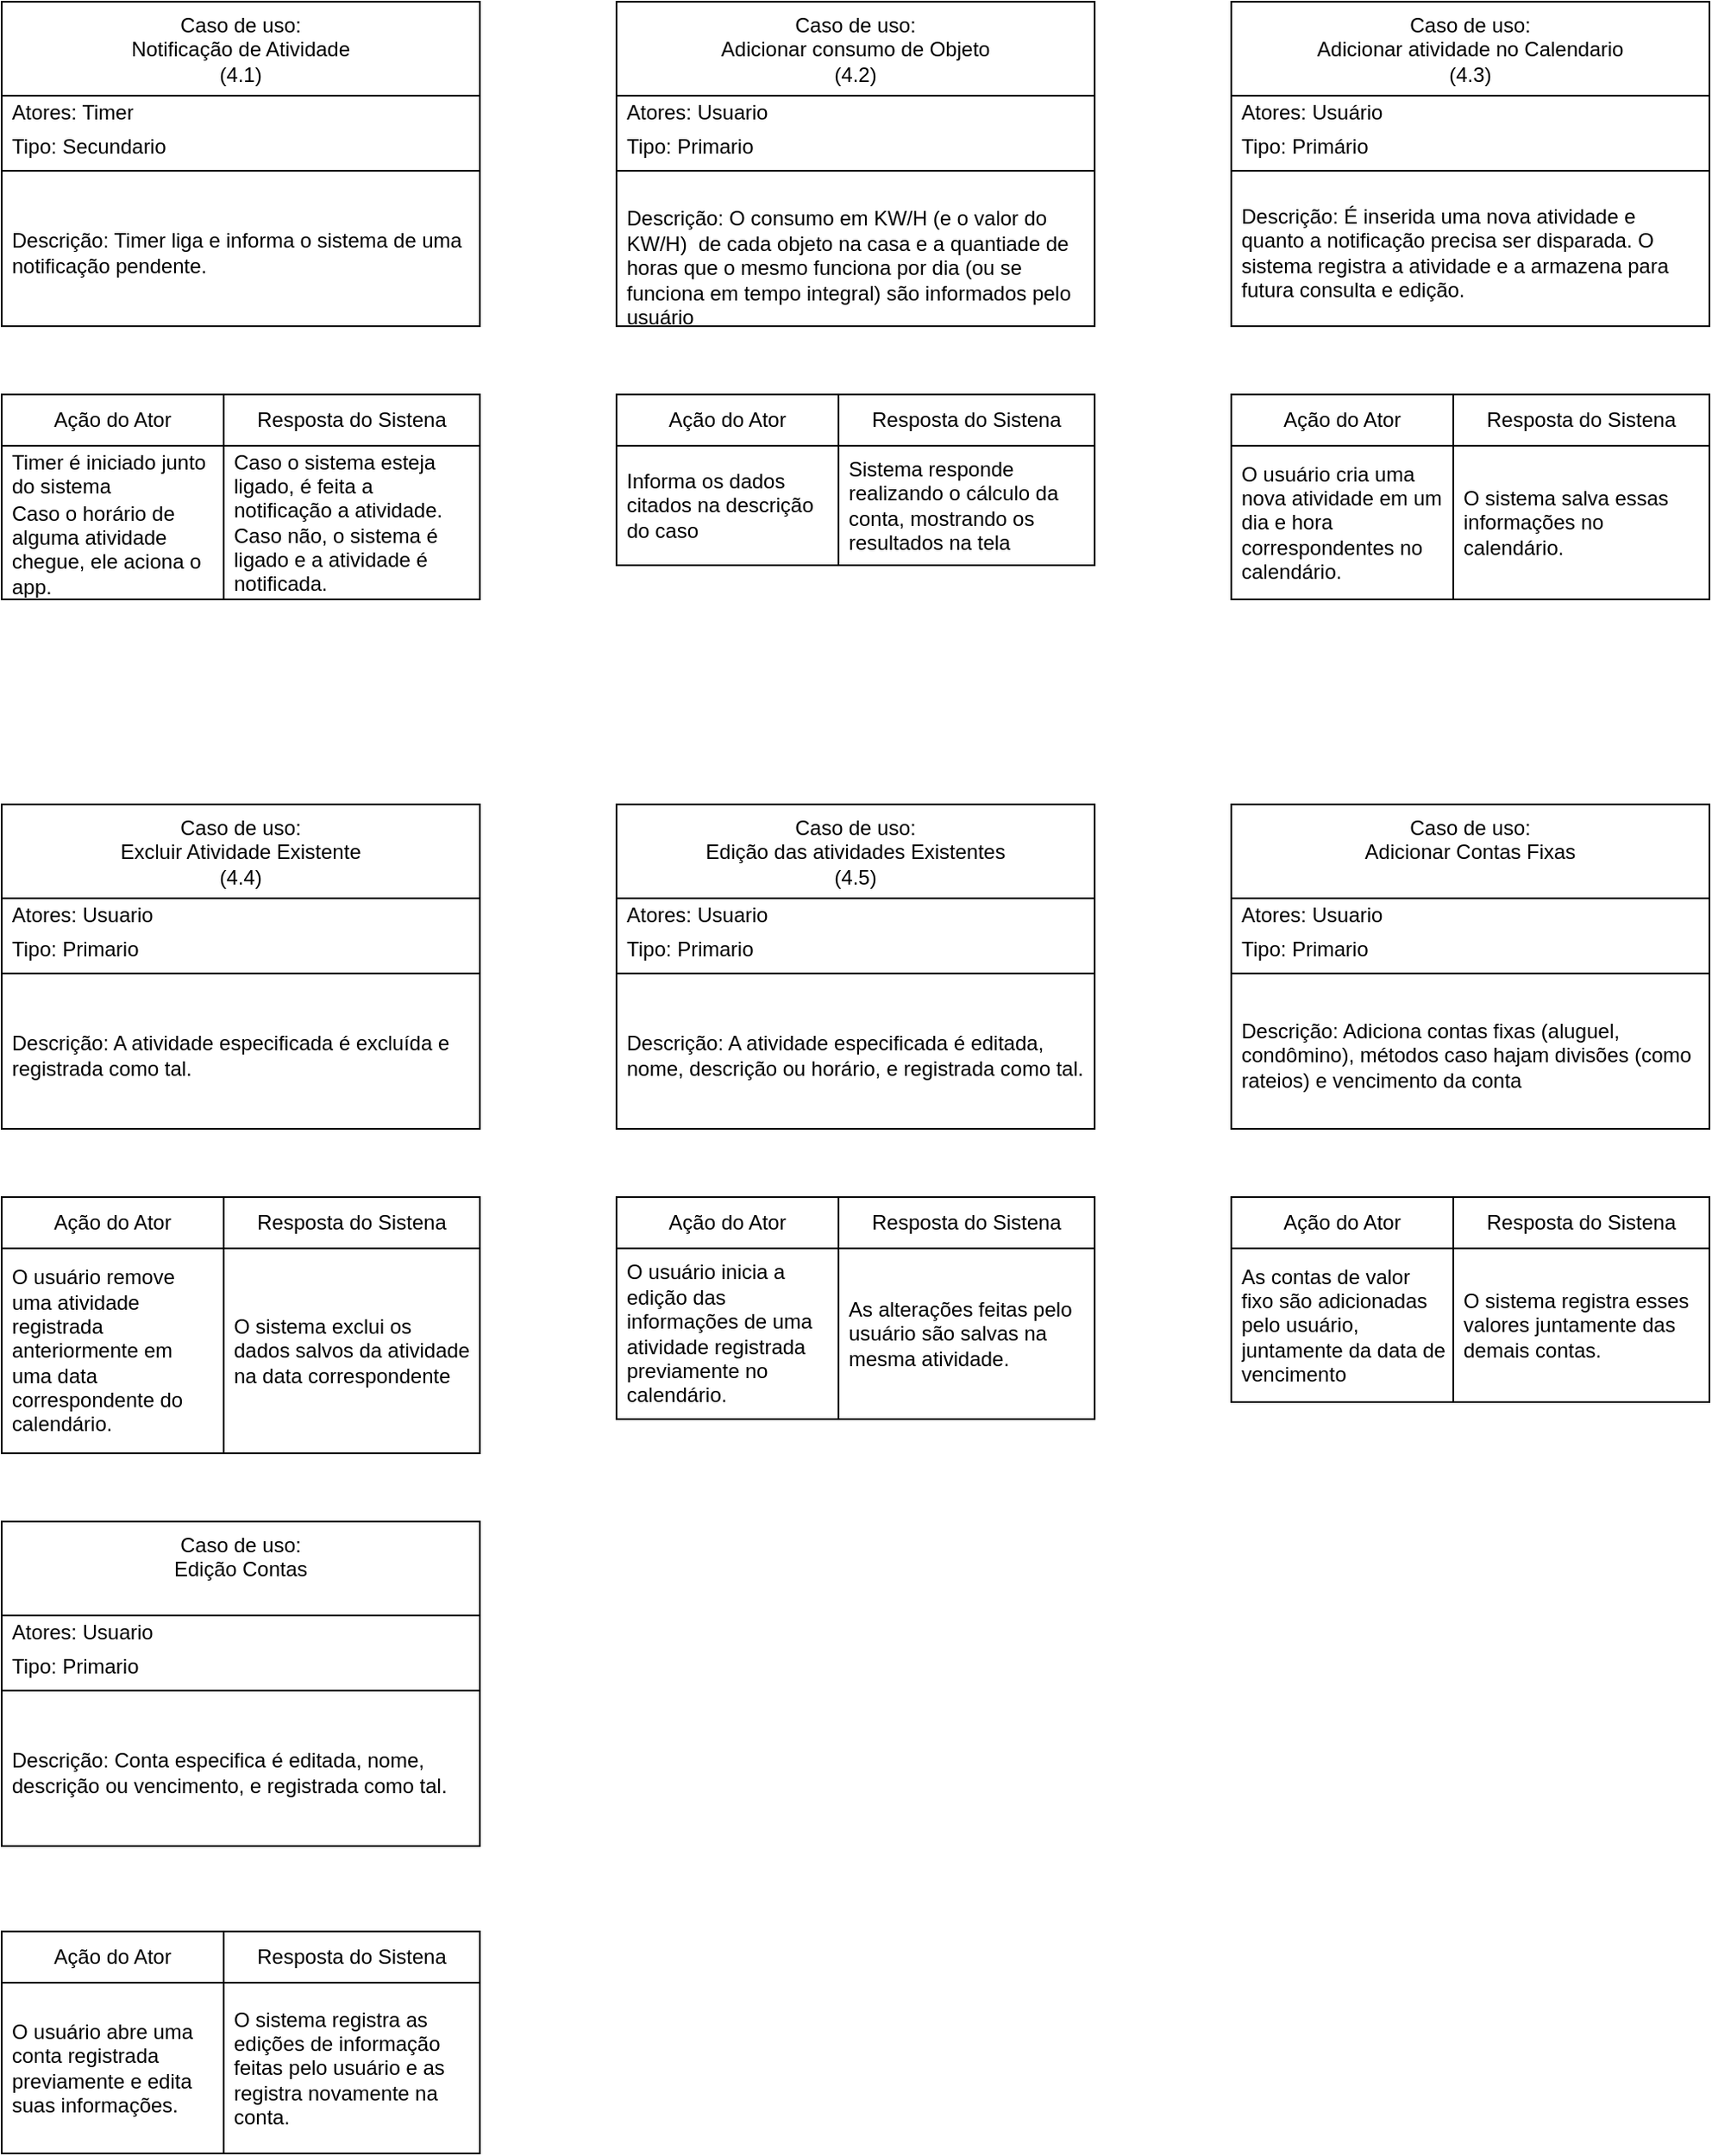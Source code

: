 <mxfile version="26.2.8">
  <diagram name="Página-1" id="1y8P2CDbdtnNZviRdfFL">
    <mxGraphModel dx="1346" dy="774" grid="1" gridSize="10" guides="1" tooltips="1" connect="1" arrows="1" fold="1" page="1" pageScale="1" pageWidth="1920" pageHeight="1200" math="0" shadow="0">
      <root>
        <mxCell id="0" />
        <mxCell id="1" parent="0" />
        <mxCell id="hESRGJhJiUW9HwsKIZmo-29" value="Caso de uso:&lt;br&gt;Adicionar consumo de Objeto&lt;br&gt;(4.2)" style="swimlane;fontStyle=0;align=center;verticalAlign=top;childLayout=stackLayout;horizontal=1;startSize=55;horizontalStack=0;resizeParent=1;resizeParentMax=0;resizeLast=0;collapsible=0;marginBottom=0;html=1;whiteSpace=wrap;" parent="1" vertex="1">
          <mxGeometry x="480" y="60" width="280" height="190" as="geometry" />
        </mxCell>
        <mxCell id="hESRGJhJiUW9HwsKIZmo-30" value="&lt;span style=&quot;&quot;&gt;Atores: Usuario&lt;/span&gt;" style="text;html=1;strokeColor=none;fillColor=none;align=left;verticalAlign=middle;spacingLeft=4;spacingRight=4;overflow=hidden;rotatable=0;points=[[0,0.5],[1,0.5]];portConstraint=eastwest;whiteSpace=wrap;" parent="hESRGJhJiUW9HwsKIZmo-29" vertex="1">
          <mxGeometry y="55" width="280" height="20" as="geometry" />
        </mxCell>
        <mxCell id="hESRGJhJiUW9HwsKIZmo-31" value="Tipo: Primario" style="text;html=1;strokeColor=none;fillColor=none;align=left;verticalAlign=middle;spacingLeft=4;spacingRight=4;overflow=hidden;rotatable=0;points=[[0,0.5],[1,0.5]];portConstraint=eastwest;whiteSpace=wrap;" parent="hESRGJhJiUW9HwsKIZmo-29" vertex="1">
          <mxGeometry y="75" width="280" height="20" as="geometry" />
        </mxCell>
        <mxCell id="hESRGJhJiUW9HwsKIZmo-34" value="" style="line;strokeWidth=1;fillColor=none;align=left;verticalAlign=middle;spacingTop=-1;spacingLeft=3;spacingRight=3;rotatable=0;labelPosition=right;points=[];portConstraint=eastwest;" parent="hESRGJhJiUW9HwsKIZmo-29" vertex="1">
          <mxGeometry y="95" width="280" height="8" as="geometry" />
        </mxCell>
        <mxCell id="hESRGJhJiUW9HwsKIZmo-36" value="&lt;br&gt;Descrição: O consumo em KW/H (e o valor do KW/H)&amp;nbsp; de cada objeto na casa e a quantiade de horas que o mesmo funciona por dia (ou se funciona em tempo integral) são informados pelo usuário&lt;div&gt;&lt;br&gt;&lt;/div&gt;" style="text;html=1;strokeColor=none;fillColor=none;align=left;verticalAlign=middle;spacingLeft=4;spacingRight=4;overflow=hidden;rotatable=0;points=[[0,0.5],[1,0.5]];portConstraint=eastwest;whiteSpace=wrap;" parent="hESRGJhJiUW9HwsKIZmo-29" vertex="1">
          <mxGeometry y="103" width="280" height="87" as="geometry" />
        </mxCell>
        <mxCell id="hESRGJhJiUW9HwsKIZmo-42" value="Caso de uso:&lt;br&gt;Adicionar atividade no Calendario&lt;br&gt;(4.3)" style="swimlane;fontStyle=0;align=center;verticalAlign=top;childLayout=stackLayout;horizontal=1;startSize=55;horizontalStack=0;resizeParent=1;resizeParentMax=0;resizeLast=0;collapsible=0;marginBottom=0;html=1;whiteSpace=wrap;" parent="1" vertex="1">
          <mxGeometry x="840" y="60" width="280" height="190" as="geometry" />
        </mxCell>
        <mxCell id="hESRGJhJiUW9HwsKIZmo-43" value="&lt;span style=&quot;&quot;&gt;Atores:&amp;nbsp;&lt;/span&gt;Usuário" style="text;html=1;strokeColor=none;fillColor=none;align=left;verticalAlign=middle;spacingLeft=4;spacingRight=4;overflow=hidden;rotatable=0;points=[[0,0.5],[1,0.5]];portConstraint=eastwest;whiteSpace=wrap;" parent="hESRGJhJiUW9HwsKIZmo-42" vertex="1">
          <mxGeometry y="55" width="280" height="20" as="geometry" />
        </mxCell>
        <mxCell id="hESRGJhJiUW9HwsKIZmo-44" value="Tipo: Primário" style="text;html=1;strokeColor=none;fillColor=none;align=left;verticalAlign=middle;spacingLeft=4;spacingRight=4;overflow=hidden;rotatable=0;points=[[0,0.5],[1,0.5]];portConstraint=eastwest;whiteSpace=wrap;" parent="hESRGJhJiUW9HwsKIZmo-42" vertex="1">
          <mxGeometry y="75" width="280" height="20" as="geometry" />
        </mxCell>
        <mxCell id="hESRGJhJiUW9HwsKIZmo-45" value="" style="line;strokeWidth=1;fillColor=none;align=left;verticalAlign=middle;spacingTop=-1;spacingLeft=3;spacingRight=3;rotatable=0;labelPosition=right;points=[];portConstraint=eastwest;" parent="hESRGJhJiUW9HwsKIZmo-42" vertex="1">
          <mxGeometry y="95" width="280" height="8" as="geometry" />
        </mxCell>
        <mxCell id="hESRGJhJiUW9HwsKIZmo-46" value="Descrição: É inserida uma nova atividade e quanto a notificação precisa ser disparada. O sistema registra a atividade e a armazena para futura consulta e edição." style="text;html=1;strokeColor=none;fillColor=none;align=left;verticalAlign=middle;spacingLeft=4;spacingRight=4;overflow=hidden;rotatable=0;points=[[0,0.5],[1,0.5]];portConstraint=eastwest;whiteSpace=wrap;" parent="hESRGJhJiUW9HwsKIZmo-42" vertex="1">
          <mxGeometry y="103" width="280" height="87" as="geometry" />
        </mxCell>
        <mxCell id="hESRGJhJiUW9HwsKIZmo-48" value="Caso de uso:&lt;br&gt;Notificação de Atividade&lt;br&gt;(4.1)" style="swimlane;fontStyle=0;align=center;verticalAlign=top;childLayout=stackLayout;horizontal=1;startSize=55;horizontalStack=0;resizeParent=1;resizeParentMax=0;resizeLast=0;collapsible=0;marginBottom=0;html=1;whiteSpace=wrap;" parent="1" vertex="1">
          <mxGeometry x="120" y="60" width="280" height="190" as="geometry" />
        </mxCell>
        <mxCell id="hESRGJhJiUW9HwsKIZmo-49" value="&lt;span style=&quot;&quot;&gt;Atores: Timer&lt;/span&gt;" style="text;html=1;strokeColor=none;fillColor=none;align=left;verticalAlign=middle;spacingLeft=4;spacingRight=4;overflow=hidden;rotatable=0;points=[[0,0.5],[1,0.5]];portConstraint=eastwest;whiteSpace=wrap;" parent="hESRGJhJiUW9HwsKIZmo-48" vertex="1">
          <mxGeometry y="55" width="280" height="20" as="geometry" />
        </mxCell>
        <mxCell id="hESRGJhJiUW9HwsKIZmo-50" value="Tipo: Secundario" style="text;html=1;strokeColor=none;fillColor=none;align=left;verticalAlign=middle;spacingLeft=4;spacingRight=4;overflow=hidden;rotatable=0;points=[[0,0.5],[1,0.5]];portConstraint=eastwest;whiteSpace=wrap;" parent="hESRGJhJiUW9HwsKIZmo-48" vertex="1">
          <mxGeometry y="75" width="280" height="20" as="geometry" />
        </mxCell>
        <mxCell id="hESRGJhJiUW9HwsKIZmo-51" value="" style="line;strokeWidth=1;fillColor=none;align=left;verticalAlign=middle;spacingTop=-1;spacingLeft=3;spacingRight=3;rotatable=0;labelPosition=right;points=[];portConstraint=eastwest;" parent="hESRGJhJiUW9HwsKIZmo-48" vertex="1">
          <mxGeometry y="95" width="280" height="8" as="geometry" />
        </mxCell>
        <mxCell id="hESRGJhJiUW9HwsKIZmo-52" value="Descrição: Timer liga e informa o sistema de uma notificação pendente." style="text;html=1;strokeColor=none;fillColor=none;align=left;verticalAlign=middle;spacingLeft=4;spacingRight=4;overflow=hidden;rotatable=0;points=[[0,0.5],[1,0.5]];portConstraint=eastwest;whiteSpace=wrap;" parent="hESRGJhJiUW9HwsKIZmo-48" vertex="1">
          <mxGeometry y="103" width="280" height="87" as="geometry" />
        </mxCell>
        <mxCell id="hESRGJhJiUW9HwsKIZmo-58" value="Caso de uso:&lt;br&gt;Excluir Atividade Existente&lt;br&gt;(4.4)" style="swimlane;fontStyle=0;align=center;verticalAlign=top;childLayout=stackLayout;horizontal=1;startSize=55;horizontalStack=0;resizeParent=1;resizeParentMax=0;resizeLast=0;collapsible=0;marginBottom=0;html=1;whiteSpace=wrap;" parent="1" vertex="1">
          <mxGeometry x="120" y="530" width="280" height="190" as="geometry" />
        </mxCell>
        <mxCell id="hESRGJhJiUW9HwsKIZmo-59" value="&lt;span style=&quot;&quot;&gt;Atores: Usuario&lt;/span&gt;" style="text;html=1;strokeColor=none;fillColor=none;align=left;verticalAlign=middle;spacingLeft=4;spacingRight=4;overflow=hidden;rotatable=0;points=[[0,0.5],[1,0.5]];portConstraint=eastwest;whiteSpace=wrap;" parent="hESRGJhJiUW9HwsKIZmo-58" vertex="1">
          <mxGeometry y="55" width="280" height="20" as="geometry" />
        </mxCell>
        <mxCell id="hESRGJhJiUW9HwsKIZmo-60" value="Tipo: Primario" style="text;html=1;strokeColor=none;fillColor=none;align=left;verticalAlign=middle;spacingLeft=4;spacingRight=4;overflow=hidden;rotatable=0;points=[[0,0.5],[1,0.5]];portConstraint=eastwest;whiteSpace=wrap;" parent="hESRGJhJiUW9HwsKIZmo-58" vertex="1">
          <mxGeometry y="75" width="280" height="20" as="geometry" />
        </mxCell>
        <mxCell id="hESRGJhJiUW9HwsKIZmo-61" value="" style="line;strokeWidth=1;fillColor=none;align=left;verticalAlign=middle;spacingTop=-1;spacingLeft=3;spacingRight=3;rotatable=0;labelPosition=right;points=[];portConstraint=eastwest;" parent="hESRGJhJiUW9HwsKIZmo-58" vertex="1">
          <mxGeometry y="95" width="280" height="8" as="geometry" />
        </mxCell>
        <mxCell id="hESRGJhJiUW9HwsKIZmo-62" value="Descrição: A atividade especificada é excluída e registrada como tal." style="text;html=1;strokeColor=none;fillColor=none;align=left;verticalAlign=middle;spacingLeft=4;spacingRight=4;overflow=hidden;rotatable=0;points=[[0,0.5],[1,0.5]];portConstraint=eastwest;whiteSpace=wrap;" parent="hESRGJhJiUW9HwsKIZmo-58" vertex="1">
          <mxGeometry y="103" width="280" height="87" as="geometry" />
        </mxCell>
        <mxCell id="hESRGJhJiUW9HwsKIZmo-63" value="Caso de uso:&lt;br&gt;Edição das atividades Existentes&lt;br&gt;(4.5)" style="swimlane;fontStyle=0;align=center;verticalAlign=top;childLayout=stackLayout;horizontal=1;startSize=55;horizontalStack=0;resizeParent=1;resizeParentMax=0;resizeLast=0;collapsible=0;marginBottom=0;html=1;whiteSpace=wrap;" parent="1" vertex="1">
          <mxGeometry x="480" y="530" width="280" height="190" as="geometry" />
        </mxCell>
        <mxCell id="hESRGJhJiUW9HwsKIZmo-64" value="&lt;span style=&quot;&quot;&gt;Atores: Usuario&lt;/span&gt;" style="text;html=1;strokeColor=none;fillColor=none;align=left;verticalAlign=middle;spacingLeft=4;spacingRight=4;overflow=hidden;rotatable=0;points=[[0,0.5],[1,0.5]];portConstraint=eastwest;whiteSpace=wrap;" parent="hESRGJhJiUW9HwsKIZmo-63" vertex="1">
          <mxGeometry y="55" width="280" height="20" as="geometry" />
        </mxCell>
        <mxCell id="hESRGJhJiUW9HwsKIZmo-65" value="Tipo: Primario" style="text;html=1;strokeColor=none;fillColor=none;align=left;verticalAlign=middle;spacingLeft=4;spacingRight=4;overflow=hidden;rotatable=0;points=[[0,0.5],[1,0.5]];portConstraint=eastwest;whiteSpace=wrap;" parent="hESRGJhJiUW9HwsKIZmo-63" vertex="1">
          <mxGeometry y="75" width="280" height="20" as="geometry" />
        </mxCell>
        <mxCell id="hESRGJhJiUW9HwsKIZmo-66" value="" style="line;strokeWidth=1;fillColor=none;align=left;verticalAlign=middle;spacingTop=-1;spacingLeft=3;spacingRight=3;rotatable=0;labelPosition=right;points=[];portConstraint=eastwest;" parent="hESRGJhJiUW9HwsKIZmo-63" vertex="1">
          <mxGeometry y="95" width="280" height="8" as="geometry" />
        </mxCell>
        <mxCell id="hESRGJhJiUW9HwsKIZmo-67" value="Descrição: A atividade especificada é editada, nome, descrição ou horário, e registrada como tal." style="text;html=1;strokeColor=none;fillColor=none;align=left;verticalAlign=middle;spacingLeft=4;spacingRight=4;overflow=hidden;rotatable=0;points=[[0,0.5],[1,0.5]];portConstraint=eastwest;whiteSpace=wrap;" parent="hESRGJhJiUW9HwsKIZmo-63" vertex="1">
          <mxGeometry y="103" width="280" height="87" as="geometry" />
        </mxCell>
        <mxCell id="8u0TkjSVdYfdCv28wPhr-1" value="Caso de uso:&lt;br&gt;Adicionar Contas Fixas" style="swimlane;fontStyle=0;align=center;verticalAlign=top;childLayout=stackLayout;horizontal=1;startSize=55;horizontalStack=0;resizeParent=1;resizeParentMax=0;resizeLast=0;collapsible=0;marginBottom=0;html=1;whiteSpace=wrap;" parent="1" vertex="1">
          <mxGeometry x="840" y="530" width="280" height="190" as="geometry" />
        </mxCell>
        <mxCell id="8u0TkjSVdYfdCv28wPhr-2" value="&lt;span style=&quot;&quot;&gt;Atores: Usuario&lt;/span&gt;" style="text;html=1;strokeColor=none;fillColor=none;align=left;verticalAlign=middle;spacingLeft=4;spacingRight=4;overflow=hidden;rotatable=0;points=[[0,0.5],[1,0.5]];portConstraint=eastwest;whiteSpace=wrap;" parent="8u0TkjSVdYfdCv28wPhr-1" vertex="1">
          <mxGeometry y="55" width="280" height="20" as="geometry" />
        </mxCell>
        <mxCell id="8u0TkjSVdYfdCv28wPhr-3" value="Tipo: Primario" style="text;html=1;strokeColor=none;fillColor=none;align=left;verticalAlign=middle;spacingLeft=4;spacingRight=4;overflow=hidden;rotatable=0;points=[[0,0.5],[1,0.5]];portConstraint=eastwest;whiteSpace=wrap;" parent="8u0TkjSVdYfdCv28wPhr-1" vertex="1">
          <mxGeometry y="75" width="280" height="20" as="geometry" />
        </mxCell>
        <mxCell id="8u0TkjSVdYfdCv28wPhr-4" value="" style="line;strokeWidth=1;fillColor=none;align=left;verticalAlign=middle;spacingTop=-1;spacingLeft=3;spacingRight=3;rotatable=0;labelPosition=right;points=[];portConstraint=eastwest;" parent="8u0TkjSVdYfdCv28wPhr-1" vertex="1">
          <mxGeometry y="95" width="280" height="8" as="geometry" />
        </mxCell>
        <mxCell id="8u0TkjSVdYfdCv28wPhr-5" value="&lt;br&gt;Descrição: Adiciona contas fixas (aluguel, condômino), métodos caso hajam divisões (como rateios) e vencimento da conta&lt;div&gt;&lt;br&gt;&lt;/div&gt;" style="text;html=1;strokeColor=none;fillColor=none;align=left;verticalAlign=middle;spacingLeft=4;spacingRight=4;overflow=hidden;rotatable=0;points=[[0,0.5],[1,0.5]];portConstraint=eastwest;whiteSpace=wrap;" parent="8u0TkjSVdYfdCv28wPhr-1" vertex="1">
          <mxGeometry y="103" width="280" height="87" as="geometry" />
        </mxCell>
        <mxCell id="8u0TkjSVdYfdCv28wPhr-6" value="Caso de uso:&lt;br&gt;Edição Contas" style="swimlane;fontStyle=0;align=center;verticalAlign=top;childLayout=stackLayout;horizontal=1;startSize=55;horizontalStack=0;resizeParent=1;resizeParentMax=0;resizeLast=0;collapsible=0;marginBottom=0;html=1;whiteSpace=wrap;" parent="1" vertex="1">
          <mxGeometry x="120" y="950" width="280" height="190" as="geometry" />
        </mxCell>
        <mxCell id="8u0TkjSVdYfdCv28wPhr-7" value="&lt;span style=&quot;&quot;&gt;Atores: Usuario&lt;/span&gt;" style="text;html=1;strokeColor=none;fillColor=none;align=left;verticalAlign=middle;spacingLeft=4;spacingRight=4;overflow=hidden;rotatable=0;points=[[0,0.5],[1,0.5]];portConstraint=eastwest;whiteSpace=wrap;" parent="8u0TkjSVdYfdCv28wPhr-6" vertex="1">
          <mxGeometry y="55" width="280" height="20" as="geometry" />
        </mxCell>
        <mxCell id="8u0TkjSVdYfdCv28wPhr-8" value="Tipo: Primario" style="text;html=1;strokeColor=none;fillColor=none;align=left;verticalAlign=middle;spacingLeft=4;spacingRight=4;overflow=hidden;rotatable=0;points=[[0,0.5],[1,0.5]];portConstraint=eastwest;whiteSpace=wrap;" parent="8u0TkjSVdYfdCv28wPhr-6" vertex="1">
          <mxGeometry y="75" width="280" height="20" as="geometry" />
        </mxCell>
        <mxCell id="8u0TkjSVdYfdCv28wPhr-9" value="" style="line;strokeWidth=1;fillColor=none;align=left;verticalAlign=middle;spacingTop=-1;spacingLeft=3;spacingRight=3;rotatable=0;labelPosition=right;points=[];portConstraint=eastwest;" parent="8u0TkjSVdYfdCv28wPhr-6" vertex="1">
          <mxGeometry y="95" width="280" height="8" as="geometry" />
        </mxCell>
        <mxCell id="8u0TkjSVdYfdCv28wPhr-10" value="Descrição: Conta especifica é editada, nome, descrição ou vencimento, e registrada como tal." style="text;html=1;strokeColor=none;fillColor=none;align=left;verticalAlign=middle;spacingLeft=4;spacingRight=4;overflow=hidden;rotatable=0;points=[[0,0.5],[1,0.5]];portConstraint=eastwest;whiteSpace=wrap;" parent="8u0TkjSVdYfdCv28wPhr-6" vertex="1">
          <mxGeometry y="103" width="280" height="87" as="geometry" />
        </mxCell>
        <mxCell id="aNvYWBEo9Q4qiZTx3_CM-15" value="Ação do Ator" style="swimlane;fontStyle=0;childLayout=stackLayout;horizontal=1;startSize=30;horizontalStack=0;resizeParent=1;resizeParentMax=0;resizeLast=0;collapsible=1;marginBottom=0;whiteSpace=wrap;html=1;" vertex="1" parent="1">
          <mxGeometry x="120" y="290" width="130" height="120" as="geometry">
            <mxRectangle x="120" y="290" width="60" height="30" as="alternateBounds" />
          </mxGeometry>
        </mxCell>
        <mxCell id="aNvYWBEo9Q4qiZTx3_CM-16" value="Timer é iniciado junto do sistema" style="text;strokeColor=none;fillColor=none;align=left;verticalAlign=middle;spacingLeft=4;spacingRight=4;overflow=hidden;points=[[0,0.5],[1,0.5]];portConstraint=eastwest;rotatable=0;whiteSpace=wrap;html=1;" vertex="1" parent="aNvYWBEo9Q4qiZTx3_CM-15">
          <mxGeometry y="30" width="130" height="30" as="geometry" />
        </mxCell>
        <mxCell id="aNvYWBEo9Q4qiZTx3_CM-17" value="Caso o horário de alguma atividade chegue, ele aciona o app." style="text;strokeColor=none;fillColor=none;align=left;verticalAlign=middle;spacingLeft=4;spacingRight=4;overflow=hidden;points=[[0,0.5],[1,0.5]];portConstraint=eastwest;rotatable=0;whiteSpace=wrap;html=1;" vertex="1" parent="aNvYWBEo9Q4qiZTx3_CM-15">
          <mxGeometry y="60" width="130" height="60" as="geometry" />
        </mxCell>
        <mxCell id="aNvYWBEo9Q4qiZTx3_CM-19" value="Resposta do Sistena" style="swimlane;fontStyle=0;childLayout=stackLayout;horizontal=1;startSize=30;horizontalStack=0;resizeParent=1;resizeParentMax=0;resizeLast=0;collapsible=1;marginBottom=0;whiteSpace=wrap;html=1;" vertex="1" parent="1">
          <mxGeometry x="250" y="290" width="150" height="120" as="geometry" />
        </mxCell>
        <mxCell id="aNvYWBEo9Q4qiZTx3_CM-22" value="Caso o sistema esteja ligado, é feita a notificação a atividade. Caso não, o sistema é ligado e a atividade é&amp;nbsp; notificada." style="text;strokeColor=none;fillColor=none;align=left;verticalAlign=middle;spacingLeft=4;spacingRight=4;overflow=hidden;points=[[0,0.5],[1,0.5]];portConstraint=eastwest;rotatable=0;whiteSpace=wrap;html=1;" vertex="1" parent="aNvYWBEo9Q4qiZTx3_CM-19">
          <mxGeometry y="30" width="150" height="90" as="geometry" />
        </mxCell>
        <mxCell id="aNvYWBEo9Q4qiZTx3_CM-23" value="Ação do Ator" style="swimlane;fontStyle=0;childLayout=stackLayout;horizontal=1;startSize=30;horizontalStack=0;resizeParent=1;resizeParentMax=0;resizeLast=0;collapsible=1;marginBottom=0;whiteSpace=wrap;html=1;" vertex="1" parent="1">
          <mxGeometry x="480" y="290" width="130" height="100" as="geometry">
            <mxRectangle x="470" y="70" width="60" height="30" as="alternateBounds" />
          </mxGeometry>
        </mxCell>
        <mxCell id="aNvYWBEo9Q4qiZTx3_CM-24" value="Informa os dados citados na descrição do caso" style="text;strokeColor=none;fillColor=none;align=left;verticalAlign=middle;spacingLeft=4;spacingRight=4;overflow=hidden;points=[[0,0.5],[1,0.5]];portConstraint=eastwest;rotatable=0;whiteSpace=wrap;html=1;" vertex="1" parent="aNvYWBEo9Q4qiZTx3_CM-23">
          <mxGeometry y="30" width="130" height="70" as="geometry" />
        </mxCell>
        <mxCell id="aNvYWBEo9Q4qiZTx3_CM-27" value="Resposta do Sistena" style="swimlane;fontStyle=0;childLayout=stackLayout;horizontal=1;startSize=30;horizontalStack=0;resizeParent=1;resizeParentMax=0;resizeLast=0;collapsible=1;marginBottom=0;whiteSpace=wrap;html=1;" vertex="1" parent="1">
          <mxGeometry x="610" y="290" width="150" height="100" as="geometry" />
        </mxCell>
        <mxCell id="aNvYWBEo9Q4qiZTx3_CM-28" value="Sistema responde realizando o cálculo da conta, mostrando os resultados na tela" style="text;strokeColor=none;fillColor=none;align=left;verticalAlign=middle;spacingLeft=4;spacingRight=4;overflow=hidden;points=[[0,0.5],[1,0.5]];portConstraint=eastwest;rotatable=0;whiteSpace=wrap;html=1;" vertex="1" parent="aNvYWBEo9Q4qiZTx3_CM-27">
          <mxGeometry y="30" width="150" height="70" as="geometry" />
        </mxCell>
        <mxCell id="aNvYWBEo9Q4qiZTx3_CM-31" value="Ação do Ator" style="swimlane;fontStyle=0;childLayout=stackLayout;horizontal=1;startSize=30;horizontalStack=0;resizeParent=1;resizeParentMax=0;resizeLast=0;collapsible=1;marginBottom=0;whiteSpace=wrap;html=1;" vertex="1" parent="1">
          <mxGeometry x="840" y="290" width="130" height="120" as="geometry">
            <mxRectangle x="470" y="70" width="60" height="30" as="alternateBounds" />
          </mxGeometry>
        </mxCell>
        <mxCell id="aNvYWBEo9Q4qiZTx3_CM-32" value="O usuário cria uma nova atividade em um dia e hora correspondentes no calendário." style="text;strokeColor=none;fillColor=none;align=left;verticalAlign=middle;spacingLeft=4;spacingRight=4;overflow=hidden;points=[[0,0.5],[1,0.5]];portConstraint=eastwest;rotatable=0;whiteSpace=wrap;html=1;" vertex="1" parent="aNvYWBEo9Q4qiZTx3_CM-31">
          <mxGeometry y="30" width="130" height="90" as="geometry" />
        </mxCell>
        <mxCell id="aNvYWBEo9Q4qiZTx3_CM-35" value="Resposta do Sistena" style="swimlane;fontStyle=0;childLayout=stackLayout;horizontal=1;startSize=30;horizontalStack=0;resizeParent=1;resizeParentMax=0;resizeLast=0;collapsible=1;marginBottom=0;whiteSpace=wrap;html=1;" vertex="1" parent="1">
          <mxGeometry x="970" y="290" width="150" height="120" as="geometry" />
        </mxCell>
        <mxCell id="aNvYWBEo9Q4qiZTx3_CM-36" value="O sistema salva essas informações no calendário." style="text;strokeColor=none;fillColor=none;align=left;verticalAlign=middle;spacingLeft=4;spacingRight=4;overflow=hidden;points=[[0,0.5],[1,0.5]];portConstraint=eastwest;rotatable=0;whiteSpace=wrap;html=1;" vertex="1" parent="aNvYWBEo9Q4qiZTx3_CM-35">
          <mxGeometry y="30" width="150" height="90" as="geometry" />
        </mxCell>
        <mxCell id="aNvYWBEo9Q4qiZTx3_CM-39" value="Ação do Ator" style="swimlane;fontStyle=0;childLayout=stackLayout;horizontal=1;startSize=30;horizontalStack=0;resizeParent=1;resizeParentMax=0;resizeLast=0;collapsible=1;marginBottom=0;whiteSpace=wrap;html=1;" vertex="1" parent="1">
          <mxGeometry x="120" y="760" width="130" height="150" as="geometry">
            <mxRectangle x="470" y="70" width="60" height="30" as="alternateBounds" />
          </mxGeometry>
        </mxCell>
        <mxCell id="aNvYWBEo9Q4qiZTx3_CM-40" value="O usuário remove uma atividade registrada anteriormente em uma data correspondente do calendário." style="text;strokeColor=none;fillColor=none;align=left;verticalAlign=middle;spacingLeft=4;spacingRight=4;overflow=hidden;points=[[0,0.5],[1,0.5]];portConstraint=eastwest;rotatable=0;whiteSpace=wrap;html=1;" vertex="1" parent="aNvYWBEo9Q4qiZTx3_CM-39">
          <mxGeometry y="30" width="130" height="120" as="geometry" />
        </mxCell>
        <mxCell id="aNvYWBEo9Q4qiZTx3_CM-43" value="Resposta do Sistena" style="swimlane;fontStyle=0;childLayout=stackLayout;horizontal=1;startSize=30;horizontalStack=0;resizeParent=1;resizeParentMax=0;resizeLast=0;collapsible=1;marginBottom=0;whiteSpace=wrap;html=1;" vertex="1" parent="1">
          <mxGeometry x="250" y="760" width="150" height="150" as="geometry" />
        </mxCell>
        <mxCell id="aNvYWBEo9Q4qiZTx3_CM-44" value="O sistema exclui os dados salvos da atividade na data correspondente" style="text;strokeColor=none;fillColor=none;align=left;verticalAlign=middle;spacingLeft=4;spacingRight=4;overflow=hidden;points=[[0,0.5],[1,0.5]];portConstraint=eastwest;rotatable=0;whiteSpace=wrap;html=1;" vertex="1" parent="aNvYWBEo9Q4qiZTx3_CM-43">
          <mxGeometry y="30" width="150" height="120" as="geometry" />
        </mxCell>
        <mxCell id="aNvYWBEo9Q4qiZTx3_CM-47" value="Ação do Ator" style="swimlane;fontStyle=0;childLayout=stackLayout;horizontal=1;startSize=30;horizontalStack=0;resizeParent=1;resizeParentMax=0;resizeLast=0;collapsible=1;marginBottom=0;whiteSpace=wrap;html=1;" vertex="1" parent="1">
          <mxGeometry x="480" y="760" width="130" height="130" as="geometry">
            <mxRectangle x="470" y="70" width="60" height="30" as="alternateBounds" />
          </mxGeometry>
        </mxCell>
        <mxCell id="aNvYWBEo9Q4qiZTx3_CM-48" value="O usuário inicia a edição das informações de uma atividade registrada previamente no calendário." style="text;strokeColor=none;fillColor=none;align=left;verticalAlign=middle;spacingLeft=4;spacingRight=4;overflow=hidden;points=[[0,0.5],[1,0.5]];portConstraint=eastwest;rotatable=0;whiteSpace=wrap;html=1;" vertex="1" parent="aNvYWBEo9Q4qiZTx3_CM-47">
          <mxGeometry y="30" width="130" height="100" as="geometry" />
        </mxCell>
        <mxCell id="aNvYWBEo9Q4qiZTx3_CM-51" value="Resposta do Sistena" style="swimlane;fontStyle=0;childLayout=stackLayout;horizontal=1;startSize=30;horizontalStack=0;resizeParent=1;resizeParentMax=0;resizeLast=0;collapsible=1;marginBottom=0;whiteSpace=wrap;html=1;" vertex="1" parent="1">
          <mxGeometry x="610" y="760" width="150" height="130" as="geometry" />
        </mxCell>
        <mxCell id="aNvYWBEo9Q4qiZTx3_CM-52" value="As alterações feitas pelo usuário são salvas na mesma atividade." style="text;strokeColor=none;fillColor=none;align=left;verticalAlign=middle;spacingLeft=4;spacingRight=4;overflow=hidden;points=[[0,0.5],[1,0.5]];portConstraint=eastwest;rotatable=0;whiteSpace=wrap;html=1;" vertex="1" parent="aNvYWBEo9Q4qiZTx3_CM-51">
          <mxGeometry y="30" width="150" height="100" as="geometry" />
        </mxCell>
        <mxCell id="aNvYWBEo9Q4qiZTx3_CM-55" value="Ação do Ator" style="swimlane;fontStyle=0;childLayout=stackLayout;horizontal=1;startSize=30;horizontalStack=0;resizeParent=1;resizeParentMax=0;resizeLast=0;collapsible=1;marginBottom=0;whiteSpace=wrap;html=1;" vertex="1" parent="1">
          <mxGeometry x="840" y="760" width="130" height="120" as="geometry">
            <mxRectangle x="470" y="70" width="60" height="30" as="alternateBounds" />
          </mxGeometry>
        </mxCell>
        <mxCell id="aNvYWBEo9Q4qiZTx3_CM-56" value="As contas de valor fixo são adicionadas pelo usuário, juntamente da data de vencimento" style="text;strokeColor=none;fillColor=none;align=left;verticalAlign=middle;spacingLeft=4;spacingRight=4;overflow=hidden;points=[[0,0.5],[1,0.5]];portConstraint=eastwest;rotatable=0;whiteSpace=wrap;html=1;" vertex="1" parent="aNvYWBEo9Q4qiZTx3_CM-55">
          <mxGeometry y="30" width="130" height="90" as="geometry" />
        </mxCell>
        <mxCell id="aNvYWBEo9Q4qiZTx3_CM-59" value="Resposta do Sistena" style="swimlane;fontStyle=0;childLayout=stackLayout;horizontal=1;startSize=30;horizontalStack=0;resizeParent=1;resizeParentMax=0;resizeLast=0;collapsible=1;marginBottom=0;whiteSpace=wrap;html=1;" vertex="1" parent="1">
          <mxGeometry x="970" y="760" width="150" height="120" as="geometry" />
        </mxCell>
        <mxCell id="aNvYWBEo9Q4qiZTx3_CM-60" value="O sistema registra esses valores juntamente das demais contas." style="text;strokeColor=none;fillColor=none;align=left;verticalAlign=middle;spacingLeft=4;spacingRight=4;overflow=hidden;points=[[0,0.5],[1,0.5]];portConstraint=eastwest;rotatable=0;whiteSpace=wrap;html=1;" vertex="1" parent="aNvYWBEo9Q4qiZTx3_CM-59">
          <mxGeometry y="30" width="150" height="90" as="geometry" />
        </mxCell>
        <mxCell id="aNvYWBEo9Q4qiZTx3_CM-63" value="Ação do Ator" style="swimlane;fontStyle=0;childLayout=stackLayout;horizontal=1;startSize=30;horizontalStack=0;resizeParent=1;resizeParentMax=0;resizeLast=0;collapsible=1;marginBottom=0;whiteSpace=wrap;html=1;" vertex="1" parent="1">
          <mxGeometry x="120" y="1190" width="130" height="130" as="geometry">
            <mxRectangle x="470" y="70" width="60" height="30" as="alternateBounds" />
          </mxGeometry>
        </mxCell>
        <mxCell id="aNvYWBEo9Q4qiZTx3_CM-64" value="O usuário abre uma conta registrada previamente e edita suas informações." style="text;strokeColor=none;fillColor=none;align=left;verticalAlign=middle;spacingLeft=4;spacingRight=4;overflow=hidden;points=[[0,0.5],[1,0.5]];portConstraint=eastwest;rotatable=0;whiteSpace=wrap;html=1;" vertex="1" parent="aNvYWBEo9Q4qiZTx3_CM-63">
          <mxGeometry y="30" width="130" height="100" as="geometry" />
        </mxCell>
        <mxCell id="aNvYWBEo9Q4qiZTx3_CM-67" value="Resposta do Sistena" style="swimlane;fontStyle=0;childLayout=stackLayout;horizontal=1;startSize=30;horizontalStack=0;resizeParent=1;resizeParentMax=0;resizeLast=0;collapsible=1;marginBottom=0;whiteSpace=wrap;html=1;" vertex="1" parent="1">
          <mxGeometry x="250" y="1190" width="150" height="130" as="geometry" />
        </mxCell>
        <mxCell id="aNvYWBEo9Q4qiZTx3_CM-68" value="O sistema registra as edições de informação feitas pelo usuário e as registra novamente na conta." style="text;strokeColor=none;fillColor=none;align=left;verticalAlign=middle;spacingLeft=4;spacingRight=4;overflow=hidden;points=[[0,0.5],[1,0.5]];portConstraint=eastwest;rotatable=0;whiteSpace=wrap;html=1;" vertex="1" parent="aNvYWBEo9Q4qiZTx3_CM-67">
          <mxGeometry y="30" width="150" height="100" as="geometry" />
        </mxCell>
      </root>
    </mxGraphModel>
  </diagram>
</mxfile>
